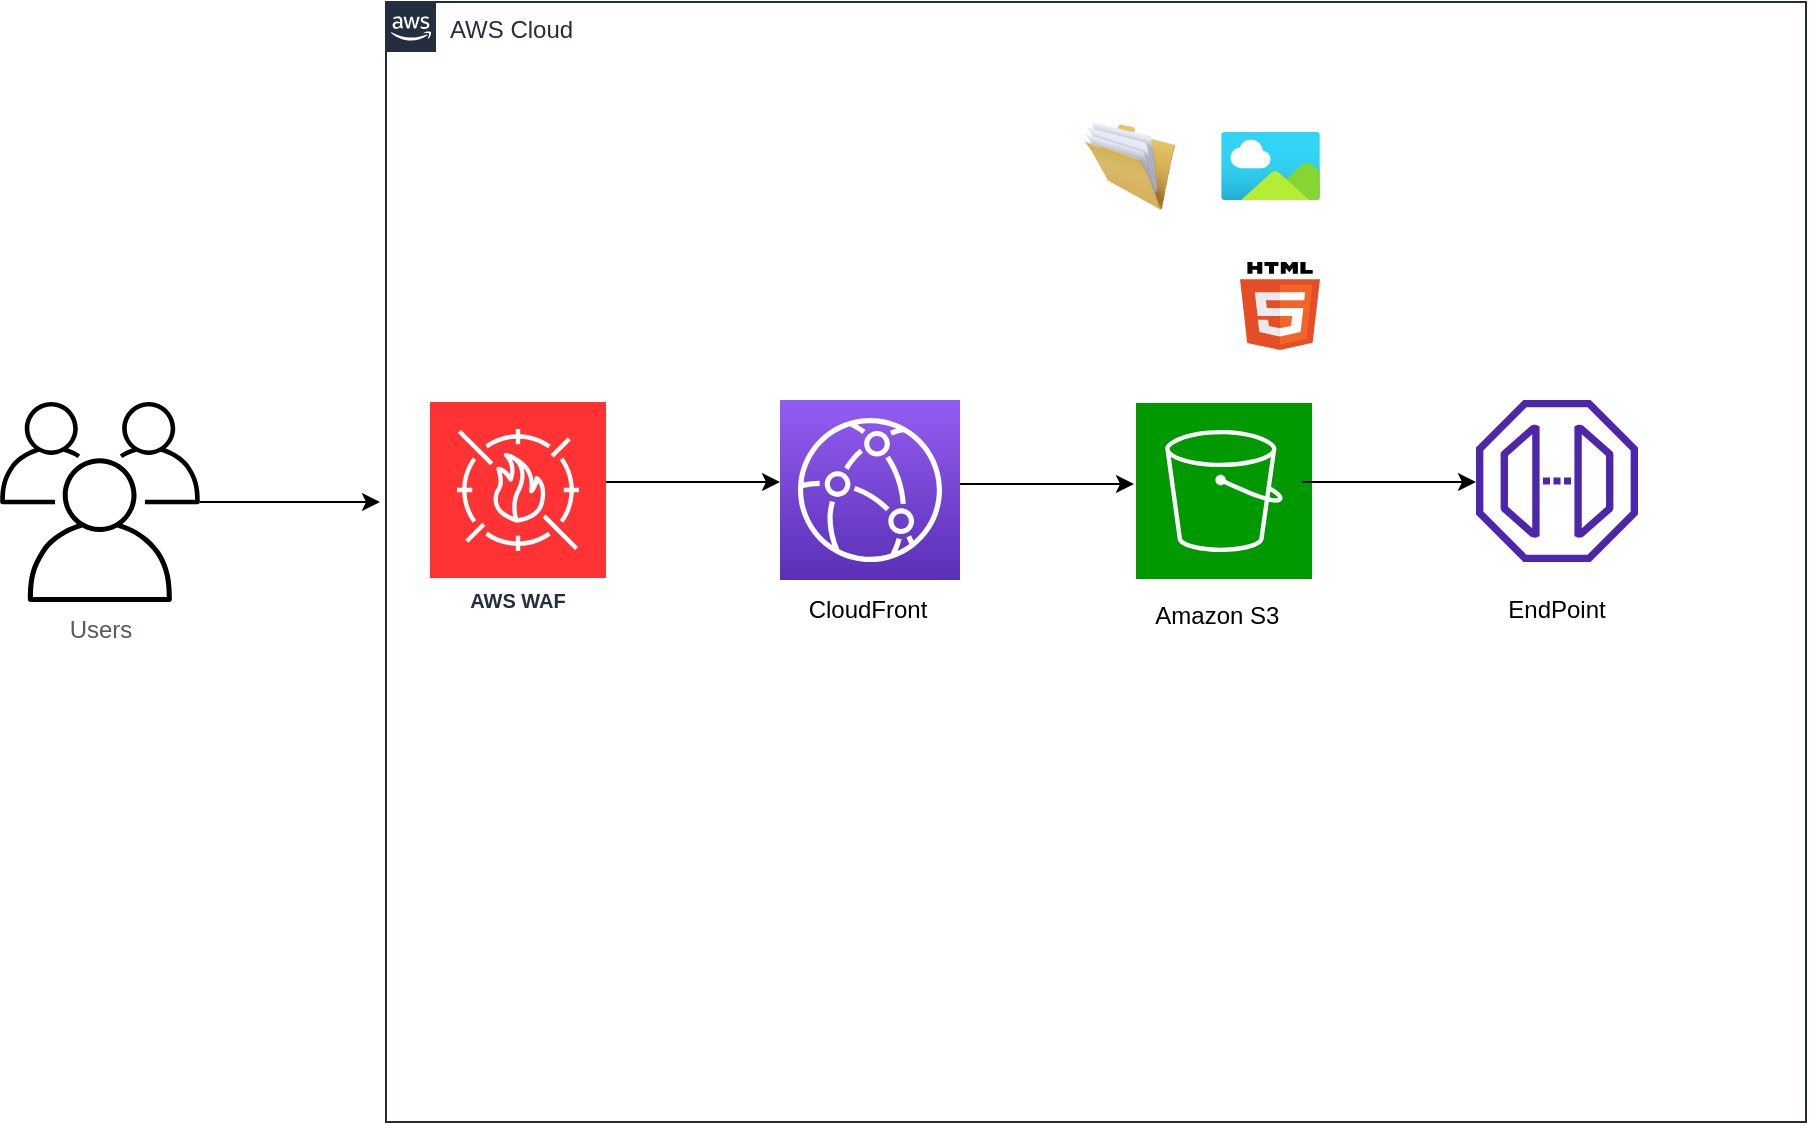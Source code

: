 <mxfile version="21.3.7" type="github">
  <diagram name="Página-1" id="r9rdRXFCgWIeOY9o3cY9">
    <mxGraphModel dx="2648" dy="542" grid="1" gridSize="10" guides="1" tooltips="1" connect="1" arrows="1" fold="1" page="1" pageScale="1" pageWidth="827" pageHeight="1169" math="0" shadow="0">
      <root>
        <mxCell id="0" />
        <mxCell id="1" parent="0" />
        <mxCell id="VtxvKHknxVCpQTFJ7BzY-10" value="Users" style="sketch=0;outlineConnect=0;gradientColor=none;fontColor=#545B64;strokeColor=none;fillColor=#000000;verticalLabelPosition=bottom;verticalAlign=top;align=center;html=1;fontSize=12;fontStyle=0;aspect=fixed;shape=mxgraph.aws4.illustration_users;pointerEvents=1" parent="1" vertex="1">
          <mxGeometry x="-1020" y="240" width="100" height="100" as="geometry" />
        </mxCell>
        <mxCell id="VtxvKHknxVCpQTFJ7BzY-14" value="" style="sketch=0;outlineConnect=0;fontColor=#232F3E;gradientColor=none;strokeColor=#ffffff;fillColor=#009900;dashed=0;verticalLabelPosition=middle;verticalAlign=bottom;align=center;html=1;whiteSpace=wrap;fontSize=10;fontStyle=1;spacing=3;shape=mxgraph.aws4.productIcon;prIcon=mxgraph.aws4.s3;" parent="1" vertex="1">
          <mxGeometry x="-453" y="239.5" width="90" height="99" as="geometry" />
        </mxCell>
        <mxCell id="VtxvKHknxVCpQTFJ7BzY-17" value="" style="endArrow=classic;html=1;rounded=0;" parent="1" source="VtxvKHknxVCpQTFJ7BzY-10" edge="1">
          <mxGeometry width="50" height="50" relative="1" as="geometry">
            <mxPoint x="-900" y="290" as="sourcePoint" />
            <mxPoint x="-830" y="290" as="targetPoint" />
          </mxGeometry>
        </mxCell>
        <mxCell id="kO8_J8SK22lDWm1RbHzg-6" value="AWS Cloud" style="points=[[0,0],[0.25,0],[0.5,0],[0.75,0],[1,0],[1,0.25],[1,0.5],[1,0.75],[1,1],[0.75,1],[0.5,1],[0.25,1],[0,1],[0,0.75],[0,0.5],[0,0.25]];outlineConnect=0;gradientColor=none;html=1;whiteSpace=wrap;fontSize=12;fontStyle=0;container=1;pointerEvents=0;collapsible=0;recursiveResize=0;shape=mxgraph.aws4.group;grIcon=mxgraph.aws4.group_aws_cloud_alt;strokeColor=#232F3E;fillColor=none;verticalAlign=top;align=left;spacingLeft=30;fontColor=#232F3E;dashed=0;" parent="1" vertex="1">
          <mxGeometry x="-827" y="40" width="710" height="560" as="geometry" />
        </mxCell>
        <mxCell id="VtxvKHknxVCpQTFJ7BzY-13" value="" style="sketch=0;outlineConnect=0;fontColor=#232F3E;gradientColor=none;fillColor=#4D27AA;strokeColor=none;dashed=0;verticalLabelPosition=bottom;verticalAlign=top;align=center;html=1;fontSize=12;fontStyle=0;aspect=fixed;pointerEvents=1;shape=mxgraph.aws4.endpoint;" parent="kO8_J8SK22lDWm1RbHzg-6" vertex="1">
          <mxGeometry x="545" y="199" width="81" height="81" as="geometry" />
        </mxCell>
        <mxCell id="VtxvKHknxVCpQTFJ7BzY-9" value="AWS WAF" style="sketch=0;outlineConnect=0;fontColor=#232F3E;gradientColor=none;strokeColor=#ffffff;fillColor=#FF3333;dashed=0;verticalLabelPosition=middle;verticalAlign=bottom;align=center;html=1;whiteSpace=wrap;fontSize=10;fontStyle=1;spacing=3;shape=mxgraph.aws4.productIcon;prIcon=mxgraph.aws4.waf;" parent="kO8_J8SK22lDWm1RbHzg-6" vertex="1">
          <mxGeometry x="21" y="199" width="90" height="110" as="geometry" />
        </mxCell>
        <mxCell id="VtxvKHknxVCpQTFJ7BzY-12" value="" style="sketch=0;points=[[0,0,0],[0.25,0,0],[0.5,0,0],[0.75,0,0],[1,0,0],[0,1,0],[0.25,1,0],[0.5,1,0],[0.75,1,0],[1,1,0],[0,0.25,0],[0,0.5,0],[0,0.75,0],[1,0.25,0],[1,0.5,0],[1,0.75,0]];outlineConnect=0;fontColor=#232F3E;gradientColor=#945DF2;gradientDirection=north;fillColor=#5A30B5;strokeColor=#ffffff;dashed=0;verticalLabelPosition=bottom;verticalAlign=top;align=center;html=1;fontSize=12;fontStyle=0;aspect=fixed;shape=mxgraph.aws4.resourceIcon;resIcon=mxgraph.aws4.cloudfront;" parent="kO8_J8SK22lDWm1RbHzg-6" vertex="1">
          <mxGeometry x="197" y="199" width="90" height="90" as="geometry" />
        </mxCell>
        <mxCell id="qWLl_1iyRuOAP0esb_Xk-6" value="" style="endArrow=classic;html=1;rounded=0;" edge="1" parent="kO8_J8SK22lDWm1RbHzg-6">
          <mxGeometry width="50" height="50" relative="1" as="geometry">
            <mxPoint x="110" y="240" as="sourcePoint" />
            <mxPoint x="197" y="240" as="targetPoint" />
          </mxGeometry>
        </mxCell>
        <mxCell id="qWLl_1iyRuOAP0esb_Xk-8" value="" style="endArrow=classic;html=1;rounded=0;" edge="1" parent="kO8_J8SK22lDWm1RbHzg-6">
          <mxGeometry width="50" height="50" relative="1" as="geometry">
            <mxPoint x="287" y="241" as="sourcePoint" />
            <mxPoint x="374" y="241" as="targetPoint" />
          </mxGeometry>
        </mxCell>
        <mxCell id="qWLl_1iyRuOAP0esb_Xk-9" value="" style="endArrow=classic;html=1;rounded=0;" edge="1" parent="kO8_J8SK22lDWm1RbHzg-6">
          <mxGeometry width="50" height="50" relative="1" as="geometry">
            <mxPoint x="458" y="240" as="sourcePoint" />
            <mxPoint x="545" y="240" as="targetPoint" />
          </mxGeometry>
        </mxCell>
        <mxCell id="VtxvKHknxVCpQTFJ7BzY-37" value="CloudFront" style="text;html=1;strokeColor=none;fillColor=none;align=center;verticalAlign=middle;whiteSpace=wrap;rounded=0;" parent="kO8_J8SK22lDWm1RbHzg-6" vertex="1">
          <mxGeometry x="211" y="289" width="60" height="30" as="geometry" />
        </mxCell>
        <mxCell id="VtxvKHknxVCpQTFJ7BzY-24" value="&lt;span style=&quot;background-color: rgb(255, 255, 255);&quot;&gt;EndPoint&lt;/span&gt;" style="text;html=1;strokeColor=none;fillColor=none;align=center;verticalAlign=middle;whiteSpace=wrap;rounded=0;" parent="kO8_J8SK22lDWm1RbHzg-6" vertex="1">
          <mxGeometry x="493.25" y="279" width="184.5" height="50" as="geometry" />
        </mxCell>
        <mxCell id="VtxvKHknxVCpQTFJ7BzY-23" value="&amp;nbsp;Amazon S3" style="text;html=1;strokeColor=none;fillColor=none;align=center;verticalAlign=middle;whiteSpace=wrap;rounded=0;" parent="kO8_J8SK22lDWm1RbHzg-6" vertex="1">
          <mxGeometry x="279" y="294.5" width="270" height="24.5" as="geometry" />
        </mxCell>
        <mxCell id="kO8_J8SK22lDWm1RbHzg-2" value="" style="dashed=0;outlineConnect=0;html=1;align=center;labelPosition=center;verticalLabelPosition=bottom;verticalAlign=top;shape=mxgraph.weblogos.html5" parent="kO8_J8SK22lDWm1RbHzg-6" vertex="1">
          <mxGeometry x="427" y="130" width="40" height="44" as="geometry" />
        </mxCell>
        <mxCell id="kO8_J8SK22lDWm1RbHzg-3" value="" style="image;html=1;image=img/lib/clip_art/general/Full_Folder_128x128.png" parent="kO8_J8SK22lDWm1RbHzg-6" vertex="1">
          <mxGeometry x="347" y="60" width="50" height="44" as="geometry" />
        </mxCell>
        <mxCell id="kO8_J8SK22lDWm1RbHzg-5" value="" style="image;aspect=fixed;html=1;points=[];align=center;fontSize=12;image=img/lib/azure2/general/Image.svg;" parent="kO8_J8SK22lDWm1RbHzg-6" vertex="1">
          <mxGeometry x="417.55" y="65" width="49.45" height="34" as="geometry" />
        </mxCell>
      </root>
    </mxGraphModel>
  </diagram>
</mxfile>
